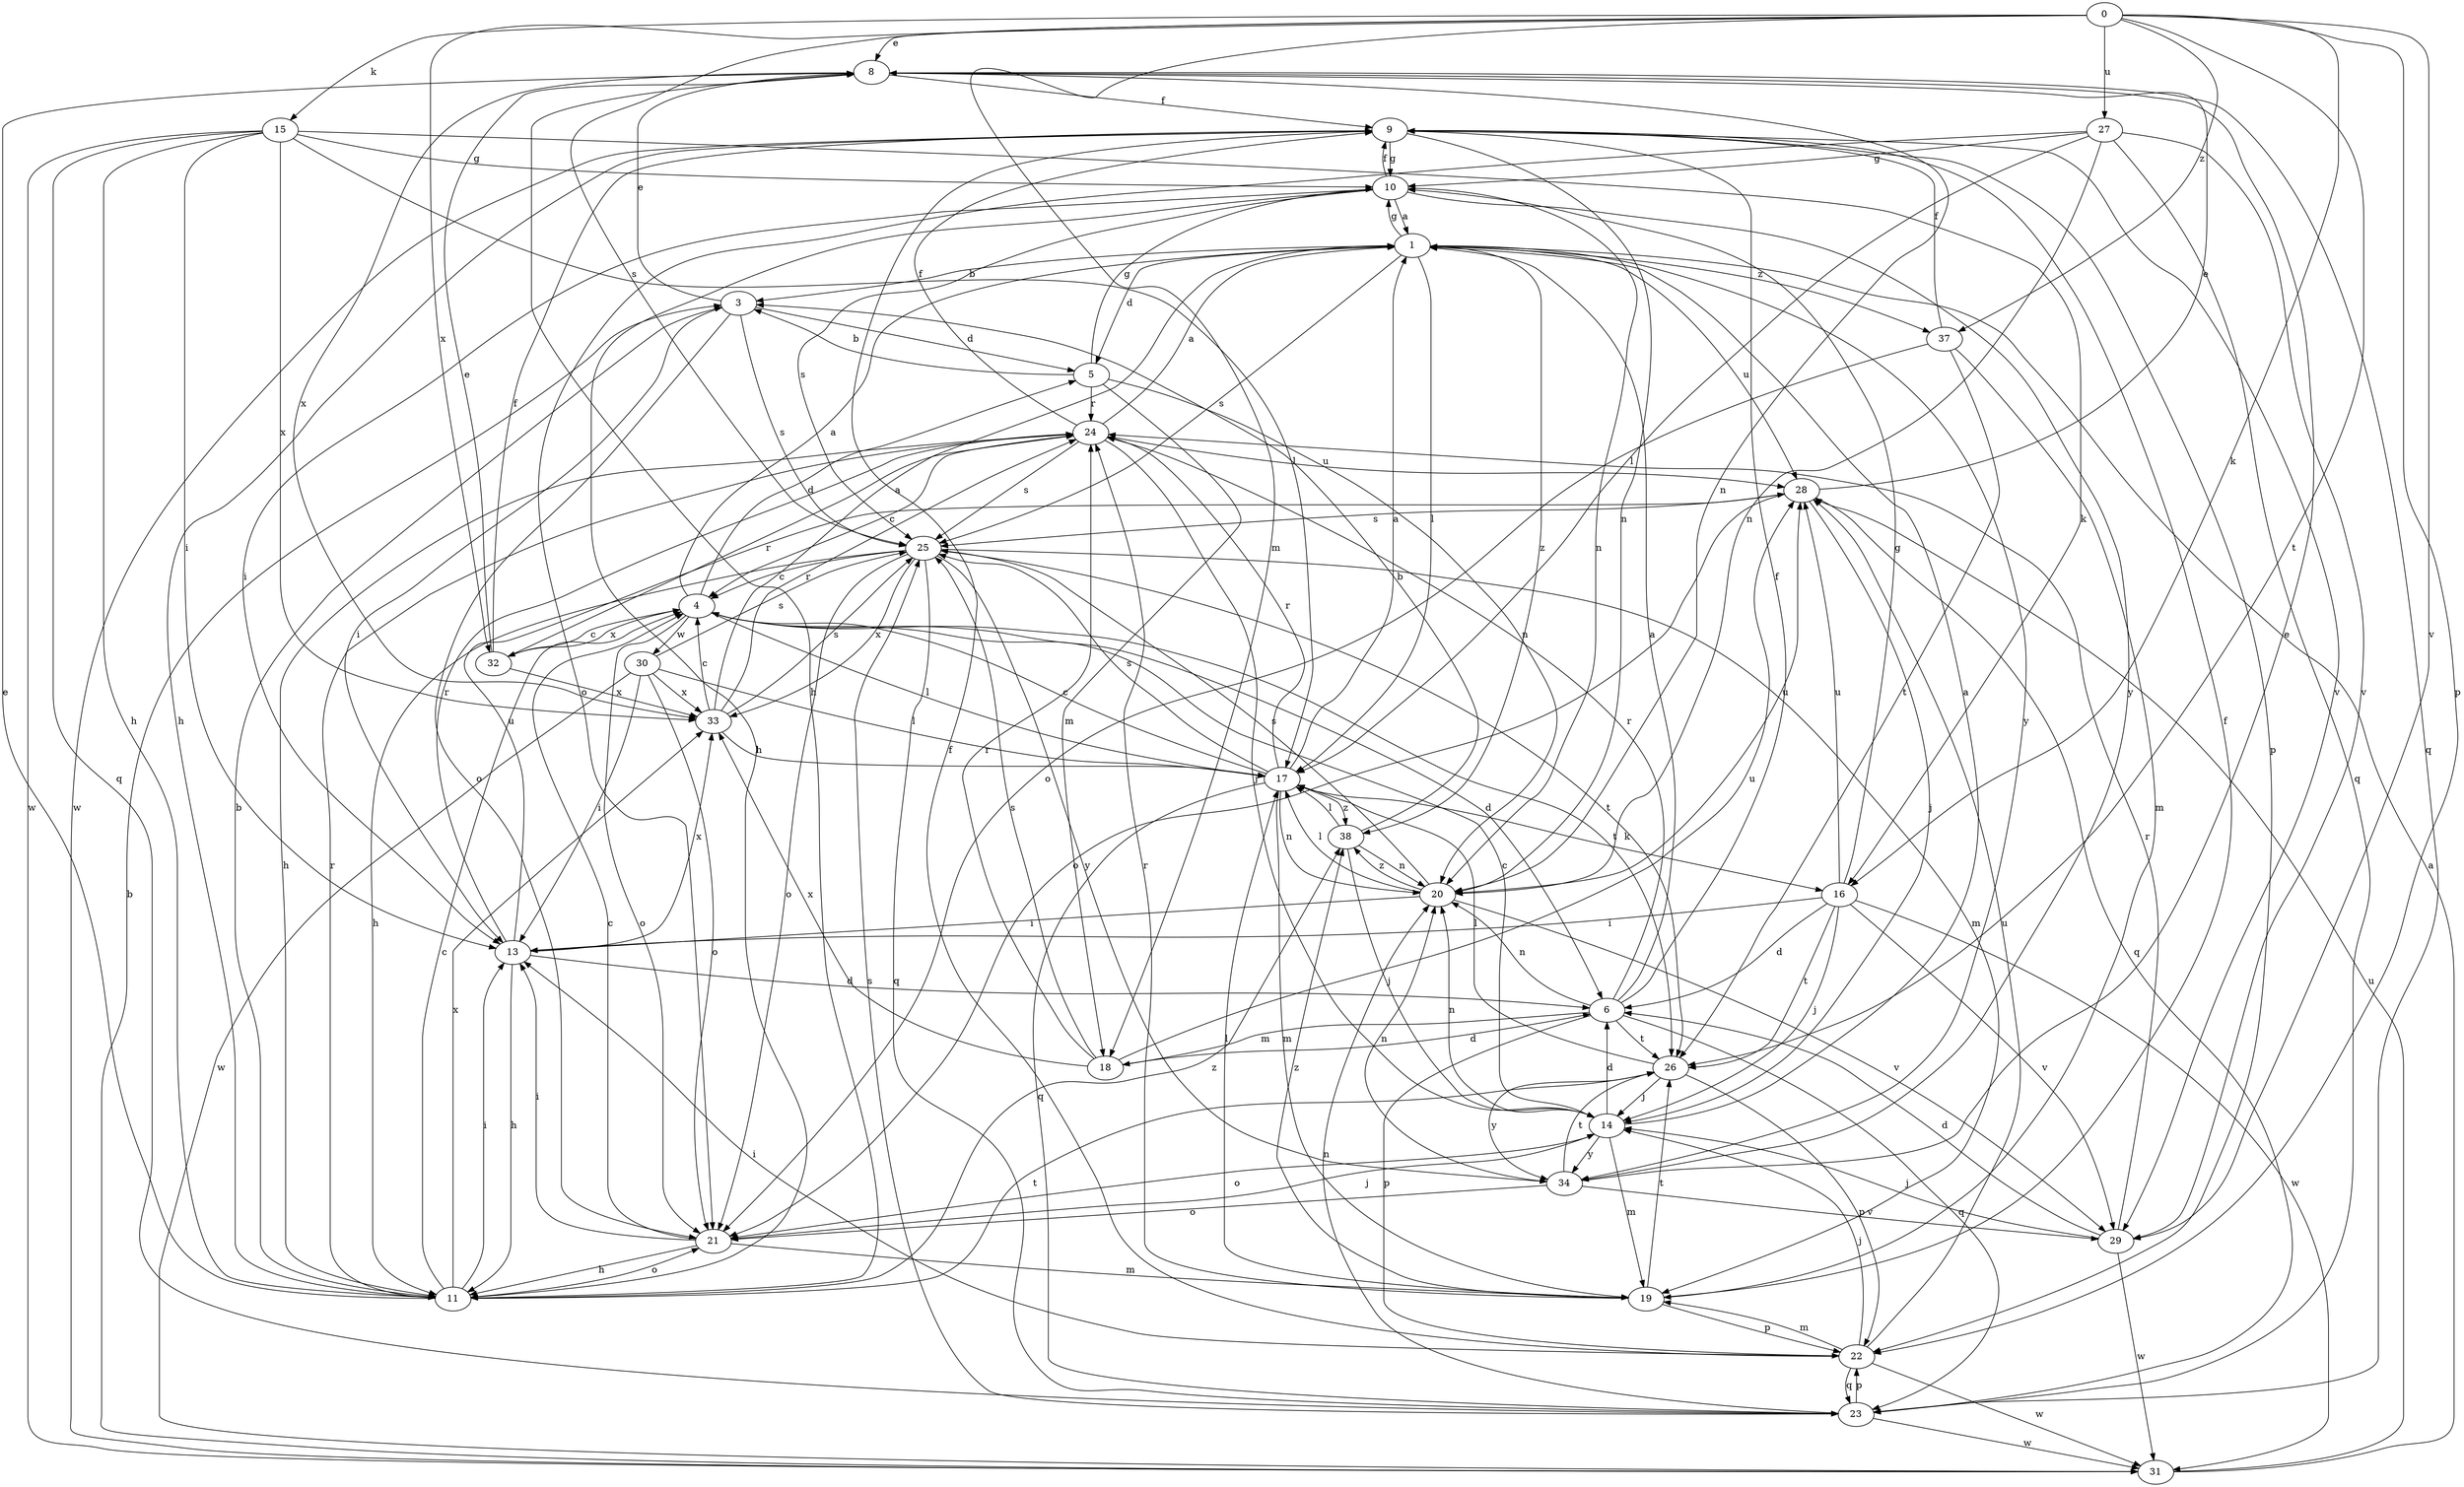 strict digraph  {
0;
1;
3;
4;
5;
6;
8;
9;
10;
11;
13;
14;
15;
16;
17;
18;
19;
20;
21;
22;
23;
24;
25;
26;
27;
28;
29;
30;
31;
32;
33;
34;
37;
38;
0 -> 8  [label=e];
0 -> 15  [label=k];
0 -> 16  [label=k];
0 -> 18  [label=m];
0 -> 22  [label=p];
0 -> 25  [label=s];
0 -> 26  [label=t];
0 -> 27  [label=u];
0 -> 29  [label=v];
0 -> 32  [label=x];
0 -> 37  [label=z];
1 -> 3  [label=b];
1 -> 5  [label=d];
1 -> 10  [label=g];
1 -> 17  [label=l];
1 -> 25  [label=s];
1 -> 28  [label=u];
1 -> 34  [label=y];
1 -> 37  [label=z];
1 -> 38  [label=z];
3 -> 5  [label=d];
3 -> 8  [label=e];
3 -> 13  [label=i];
3 -> 21  [label=o];
3 -> 25  [label=s];
4 -> 1  [label=a];
4 -> 5  [label=d];
4 -> 6  [label=d];
4 -> 17  [label=l];
4 -> 21  [label=o];
4 -> 26  [label=t];
4 -> 30  [label=w];
4 -> 32  [label=x];
5 -> 3  [label=b];
5 -> 10  [label=g];
5 -> 18  [label=m];
5 -> 20  [label=n];
5 -> 24  [label=r];
6 -> 1  [label=a];
6 -> 9  [label=f];
6 -> 18  [label=m];
6 -> 20  [label=n];
6 -> 22  [label=p];
6 -> 23  [label=q];
6 -> 24  [label=r];
6 -> 26  [label=t];
8 -> 9  [label=f];
8 -> 11  [label=h];
8 -> 20  [label=n];
8 -> 23  [label=q];
8 -> 33  [label=x];
9 -> 10  [label=g];
9 -> 11  [label=h];
9 -> 20  [label=n];
9 -> 22  [label=p];
9 -> 29  [label=v];
9 -> 31  [label=w];
10 -> 1  [label=a];
10 -> 9  [label=f];
10 -> 11  [label=h];
10 -> 13  [label=i];
10 -> 20  [label=n];
10 -> 25  [label=s];
10 -> 34  [label=y];
11 -> 3  [label=b];
11 -> 4  [label=c];
11 -> 8  [label=e];
11 -> 13  [label=i];
11 -> 21  [label=o];
11 -> 24  [label=r];
11 -> 26  [label=t];
11 -> 33  [label=x];
11 -> 38  [label=z];
13 -> 6  [label=d];
13 -> 11  [label=h];
13 -> 24  [label=r];
13 -> 28  [label=u];
13 -> 33  [label=x];
14 -> 1  [label=a];
14 -> 4  [label=c];
14 -> 6  [label=d];
14 -> 19  [label=m];
14 -> 20  [label=n];
14 -> 21  [label=o];
14 -> 34  [label=y];
15 -> 10  [label=g];
15 -> 11  [label=h];
15 -> 13  [label=i];
15 -> 16  [label=k];
15 -> 17  [label=l];
15 -> 23  [label=q];
15 -> 31  [label=w];
15 -> 33  [label=x];
16 -> 6  [label=d];
16 -> 10  [label=g];
16 -> 13  [label=i];
16 -> 14  [label=j];
16 -> 26  [label=t];
16 -> 28  [label=u];
16 -> 29  [label=v];
16 -> 31  [label=w];
17 -> 1  [label=a];
17 -> 4  [label=c];
17 -> 16  [label=k];
17 -> 19  [label=m];
17 -> 20  [label=n];
17 -> 23  [label=q];
17 -> 24  [label=r];
17 -> 25  [label=s];
17 -> 38  [label=z];
18 -> 6  [label=d];
18 -> 24  [label=r];
18 -> 25  [label=s];
18 -> 28  [label=u];
18 -> 33  [label=x];
19 -> 9  [label=f];
19 -> 17  [label=l];
19 -> 22  [label=p];
19 -> 24  [label=r];
19 -> 26  [label=t];
19 -> 38  [label=z];
20 -> 13  [label=i];
20 -> 17  [label=l];
20 -> 25  [label=s];
20 -> 28  [label=u];
20 -> 29  [label=v];
20 -> 38  [label=z];
21 -> 4  [label=c];
21 -> 11  [label=h];
21 -> 13  [label=i];
21 -> 14  [label=j];
21 -> 19  [label=m];
22 -> 9  [label=f];
22 -> 13  [label=i];
22 -> 14  [label=j];
22 -> 19  [label=m];
22 -> 23  [label=q];
22 -> 28  [label=u];
22 -> 31  [label=w];
23 -> 20  [label=n];
23 -> 22  [label=p];
23 -> 25  [label=s];
23 -> 31  [label=w];
24 -> 1  [label=a];
24 -> 4  [label=c];
24 -> 9  [label=f];
24 -> 11  [label=h];
24 -> 14  [label=j];
24 -> 25  [label=s];
24 -> 28  [label=u];
25 -> 4  [label=c];
25 -> 11  [label=h];
25 -> 19  [label=m];
25 -> 21  [label=o];
25 -> 23  [label=q];
25 -> 26  [label=t];
25 -> 33  [label=x];
25 -> 34  [label=y];
26 -> 14  [label=j];
26 -> 17  [label=l];
26 -> 22  [label=p];
26 -> 34  [label=y];
27 -> 10  [label=g];
27 -> 17  [label=l];
27 -> 20  [label=n];
27 -> 21  [label=o];
27 -> 23  [label=q];
27 -> 29  [label=v];
28 -> 8  [label=e];
28 -> 14  [label=j];
28 -> 21  [label=o];
28 -> 23  [label=q];
28 -> 25  [label=s];
29 -> 6  [label=d];
29 -> 14  [label=j];
29 -> 24  [label=r];
29 -> 31  [label=w];
30 -> 13  [label=i];
30 -> 17  [label=l];
30 -> 21  [label=o];
30 -> 25  [label=s];
30 -> 31  [label=w];
30 -> 33  [label=x];
31 -> 1  [label=a];
31 -> 3  [label=b];
31 -> 28  [label=u];
32 -> 4  [label=c];
32 -> 8  [label=e];
32 -> 9  [label=f];
32 -> 24  [label=r];
32 -> 33  [label=x];
33 -> 1  [label=a];
33 -> 4  [label=c];
33 -> 17  [label=l];
33 -> 24  [label=r];
33 -> 25  [label=s];
34 -> 8  [label=e];
34 -> 20  [label=n];
34 -> 21  [label=o];
34 -> 26  [label=t];
34 -> 29  [label=v];
37 -> 9  [label=f];
37 -> 19  [label=m];
37 -> 21  [label=o];
37 -> 26  [label=t];
38 -> 3  [label=b];
38 -> 14  [label=j];
38 -> 17  [label=l];
38 -> 20  [label=n];
}
